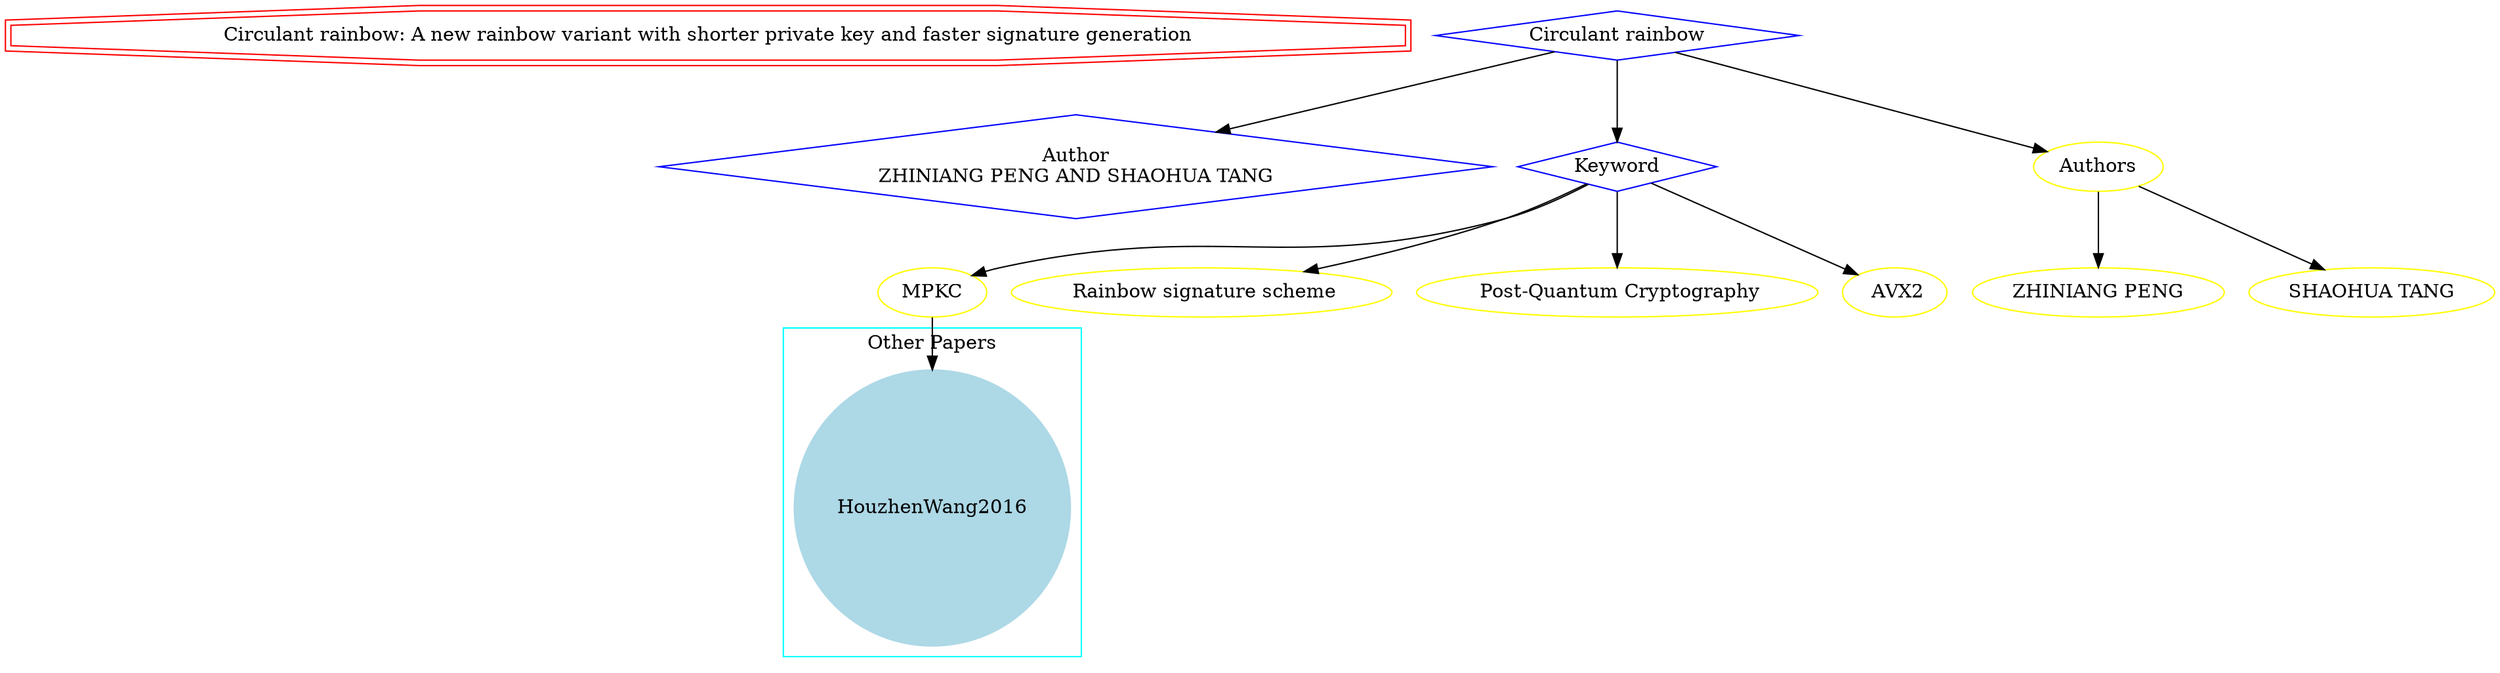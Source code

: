 strict digraph mind_map5 {
	node [color=red shape=doubleoctagon]
	"Circulant rainbow: A new rainbow variant with shorter private key and faster signature generation"
	node [color=blue shape=diamond]
	"Author
ZHINIANG PENG AND SHAOHUA TANG"
	Keyword
	"Circulant rainbow":" A new rainbow variant with shorter private key and faster signature generation" -> "Author
ZHINIANG PENG AND SHAOHUA TANG"
	"Circulant rainbow":" A new rainbow variant with shorter private key and faster signature generation" -> Keyword
	node [color=yellow shape=ellipse]
	MPKC
	Keyword -> MPKC
	" Rainbow signature scheme"
	Keyword -> " Rainbow signature scheme"
	" Post-Quantum Cryptography"
	Keyword -> " Post-Quantum Cryptography"
	" AVX2"
	Keyword -> " AVX2"
	subgraph cluster_0 {
		node [style=filled]
		node [color=lightblue shape=circle]
		label="Other Papers"
		color=cyan
		HouzhenWang2016
	}
	MPKC -> HouzhenWang2016
	"Circulant rainbow":" A new rainbow variant with shorter private key and faster signature generation" -> Authors
	Authors -> "ZHINIANG PENG"
	Authors -> "SHAOHUA TANG"
}
